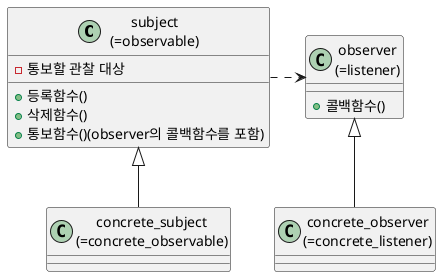 @startuml "observer pattern"
class "subject\n(=observable)"{
- 통보할 관찰 대상
+ 등록함수()
+ 삭제함수()
+ 통보함수()(observer의 콜백함수를 포함)
}
class "observer\n(=listener)"{
    +콜백함수()
}
"subject\n(=observable)" .right.> "observer\n(=listener)"

"concrete_subject\n(=concrete_observable)" -up-|> "subject\n(=observable)"
"concrete_observer\n(=concrete_listener)" -up-|> "observer\n(=listener)"

@enduml
